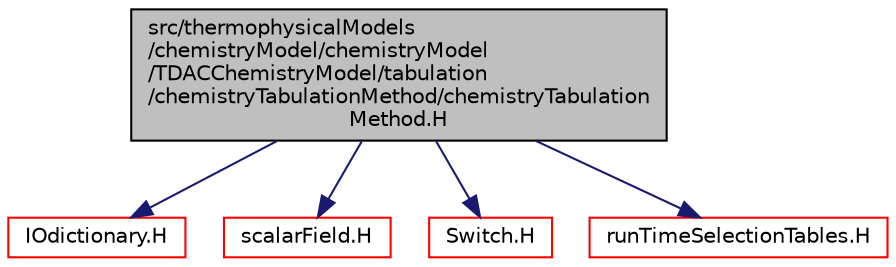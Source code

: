 digraph "src/thermophysicalModels/chemistryModel/chemistryModel/TDACChemistryModel/tabulation/chemistryTabulationMethod/chemistryTabulationMethod.H"
{
  bgcolor="transparent";
  edge [fontname="Helvetica",fontsize="10",labelfontname="Helvetica",labelfontsize="10"];
  node [fontname="Helvetica",fontsize="10",shape=record];
  Node0 [label="src/thermophysicalModels\l/chemistryModel/chemistryModel\l/TDACChemistryModel/tabulation\l/chemistryTabulationMethod/chemistryTabulation\lMethod.H",height=0.2,width=0.4,color="black", fillcolor="grey75", style="filled", fontcolor="black"];
  Node0 -> Node1 [color="midnightblue",fontsize="10",style="solid",fontname="Helvetica"];
  Node1 [label="IOdictionary.H",height=0.2,width=0.4,color="red",URL="$a09749.html"];
  Node0 -> Node97 [color="midnightblue",fontsize="10",style="solid",fontname="Helvetica"];
  Node97 [label="scalarField.H",height=0.2,width=0.4,color="red",URL="$a10370.html"];
  Node0 -> Node118 [color="midnightblue",fontsize="10",style="solid",fontname="Helvetica"];
  Node118 [label="Switch.H",height=0.2,width=0.4,color="red",URL="$a12926.html"];
  Node0 -> Node69 [color="midnightblue",fontsize="10",style="solid",fontname="Helvetica"];
  Node69 [label="runTimeSelectionTables.H",height=0.2,width=0.4,color="red",URL="$a09992.html",tooltip="Macros to ease declaration of run-time selection tables. "];
}
